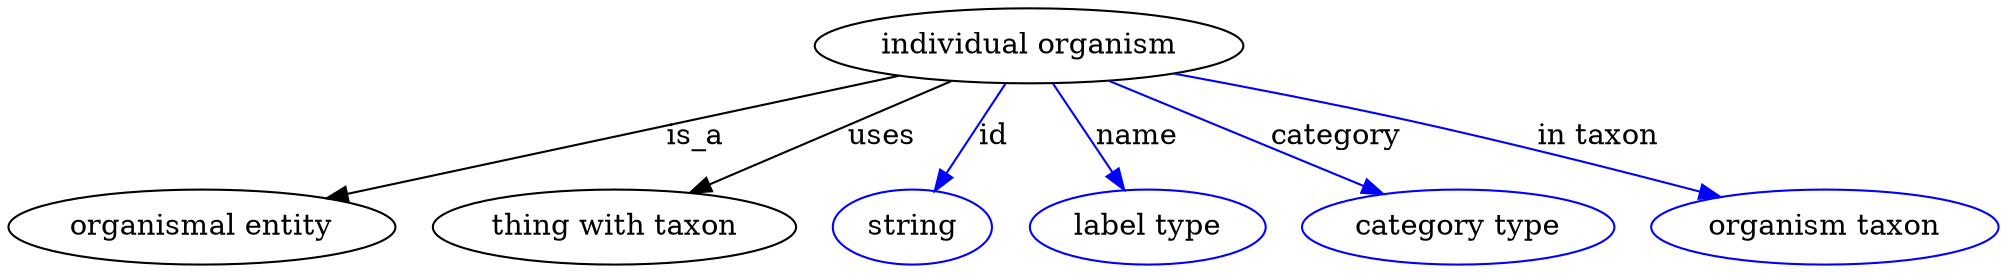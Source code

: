 digraph {
	graph [bb="0,0,773.44,123"];
	node [label="\N"];
	"individual organism"	[height=0.5,
		label="individual organism",
		pos="396.79,105",
		width=2.2748];
	"organismal entity"	[height=0.5,
		pos="72.794,18",
		width=2.022];
	"individual organism" -> "organismal entity"	[label=is_a,
		lp="265.79,61.5",
		pos="e,120.69,31.565 346.17,90.719 287.75,75.393 191.88,50.243 130.59,34.163"];
	"thing with taxon"	[height=0.5,
		pos="232.79,18",
		width=1.9137];
	"individual organism" -> "thing with taxon"	[label=uses,
		lp="336.79,61.5",
		pos="e,262.27,34.275 366.33,88.211 339.5,74.305 300.29,53.982 271.29,38.953"];
	id	[color=blue,
		height=0.5,
		label=string,
		pos="349.79,18",
		width=0.84854];
	"individual organism" -> id	[color=blue,
		label=id,
		lp="382.29,61.5",
		pos="e,358.81,35.31 387.28,86.799 380.53,74.58 371.34,57.976 363.76,44.257",
		style=solid];
	name	[color=blue,
		height=0.5,
		label="label type",
		pos="443.79,18",
		width=1.2638];
	"individual organism" -> name	[color=blue,
		label=name,
		lp="439.29,61.5",
		pos="e,434.46,35.885 406.3,86.799 412.97,74.738 422.01,58.403 429.53,44.79",
		style=solid];
	category	[color=blue,
		height=0.5,
		label="category type",
		pos="565.79,18",
		width=1.6249];
	"individual organism" -> category	[color=blue,
		label=category,
		lp="515.29,61.5",
		pos="e,536.55,33.709 428.19,88.211 456.18,74.132 497.25,53.475 527.23,38.394",
		style=solid];
	"in taxon"	[color=blue,
		height=0.5,
		label="organism taxon",
		pos="707.79,18",
		width=1.8234];
	"individual organism" -> "in taxon"	[color=blue,
		label="in taxon",
		lp="616.29,61.5",
		pos="e,666.96,32.105 451.76,91.631 479.2,85.25 512.86,77.117 542.79,69 581.41,58.53 624.69,45.362 657.23,35.167",
		style=solid];
}
